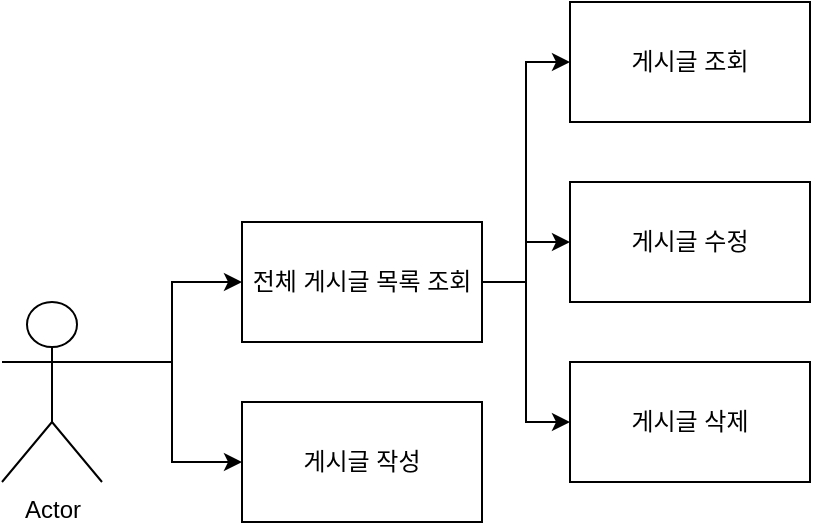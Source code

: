 <mxfile version="21.5.1" type="github">
  <diagram name="페이지-1" id="v-o5L-JWq5W-mpQtV2Bt">
    <mxGraphModel dx="1434" dy="756" grid="1" gridSize="10" guides="1" tooltips="1" connect="1" arrows="1" fold="1" page="1" pageScale="1" pageWidth="827" pageHeight="1169" math="0" shadow="0">
      <root>
        <mxCell id="0" />
        <mxCell id="1" parent="0" />
        <mxCell id="FE2sTymDAavt2vst0oKf-8" style="edgeStyle=orthogonalEdgeStyle;rounded=0;orthogonalLoop=1;jettySize=auto;html=1;exitX=1;exitY=0.333;exitDx=0;exitDy=0;exitPerimeter=0;entryX=0;entryY=0.5;entryDx=0;entryDy=0;" edge="1" parent="1" source="FE2sTymDAavt2vst0oKf-2" target="FE2sTymDAavt2vst0oKf-3">
          <mxGeometry relative="1" as="geometry" />
        </mxCell>
        <mxCell id="FE2sTymDAavt2vst0oKf-9" style="edgeStyle=orthogonalEdgeStyle;rounded=0;orthogonalLoop=1;jettySize=auto;html=1;exitX=1;exitY=0.333;exitDx=0;exitDy=0;exitPerimeter=0;entryX=0;entryY=0.5;entryDx=0;entryDy=0;" edge="1" parent="1" source="FE2sTymDAavt2vst0oKf-2" target="FE2sTymDAavt2vst0oKf-4">
          <mxGeometry relative="1" as="geometry" />
        </mxCell>
        <mxCell id="FE2sTymDAavt2vst0oKf-2" value="Actor" style="shape=umlActor;verticalLabelPosition=bottom;verticalAlign=top;html=1;outlineConnect=0;" vertex="1" parent="1">
          <mxGeometry x="70" y="320" width="50" height="90" as="geometry" />
        </mxCell>
        <mxCell id="FE2sTymDAavt2vst0oKf-10" style="edgeStyle=orthogonalEdgeStyle;rounded=0;orthogonalLoop=1;jettySize=auto;html=1;entryX=0;entryY=0.5;entryDx=0;entryDy=0;" edge="1" parent="1" source="FE2sTymDAavt2vst0oKf-3" target="FE2sTymDAavt2vst0oKf-5">
          <mxGeometry relative="1" as="geometry" />
        </mxCell>
        <mxCell id="FE2sTymDAavt2vst0oKf-11" style="edgeStyle=orthogonalEdgeStyle;rounded=0;orthogonalLoop=1;jettySize=auto;html=1;entryX=0;entryY=0.5;entryDx=0;entryDy=0;" edge="1" parent="1" source="FE2sTymDAavt2vst0oKf-3" target="FE2sTymDAavt2vst0oKf-6">
          <mxGeometry relative="1" as="geometry" />
        </mxCell>
        <mxCell id="FE2sTymDAavt2vst0oKf-12" style="edgeStyle=orthogonalEdgeStyle;rounded=0;orthogonalLoop=1;jettySize=auto;html=1;entryX=0;entryY=0.5;entryDx=0;entryDy=0;" edge="1" parent="1" source="FE2sTymDAavt2vst0oKf-3" target="FE2sTymDAavt2vst0oKf-7">
          <mxGeometry relative="1" as="geometry" />
        </mxCell>
        <mxCell id="FE2sTymDAavt2vst0oKf-3" value="전체 게시글 목록 조회" style="rounded=0;whiteSpace=wrap;html=1;" vertex="1" parent="1">
          <mxGeometry x="190" y="280" width="120" height="60" as="geometry" />
        </mxCell>
        <mxCell id="FE2sTymDAavt2vst0oKf-4" value="게시글 작성" style="rounded=0;whiteSpace=wrap;html=1;" vertex="1" parent="1">
          <mxGeometry x="190" y="370" width="120" height="60" as="geometry" />
        </mxCell>
        <mxCell id="FE2sTymDAavt2vst0oKf-5" value="게시글 조회" style="rounded=0;whiteSpace=wrap;html=1;" vertex="1" parent="1">
          <mxGeometry x="354" y="170" width="120" height="60" as="geometry" />
        </mxCell>
        <mxCell id="FE2sTymDAavt2vst0oKf-6" value="게시글 수정" style="rounded=0;whiteSpace=wrap;html=1;" vertex="1" parent="1">
          <mxGeometry x="354" y="260" width="120" height="60" as="geometry" />
        </mxCell>
        <mxCell id="FE2sTymDAavt2vst0oKf-7" value="게시글 삭제" style="rounded=0;whiteSpace=wrap;html=1;" vertex="1" parent="1">
          <mxGeometry x="354" y="350" width="120" height="60" as="geometry" />
        </mxCell>
      </root>
    </mxGraphModel>
  </diagram>
</mxfile>
